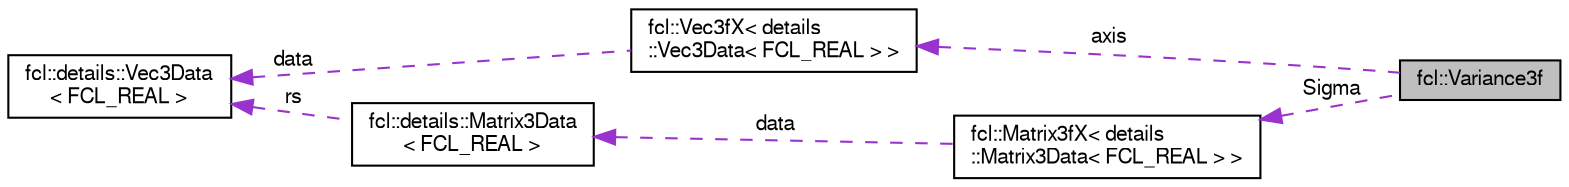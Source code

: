 digraph "fcl::Variance3f"
{
  edge [fontname="FreeSans",fontsize="10",labelfontname="FreeSans",labelfontsize="10"];
  node [fontname="FreeSans",fontsize="10",shape=record];
  rankdir="LR";
  Node1 [label="fcl::Variance3f",height=0.2,width=0.4,color="black", fillcolor="grey75", style="filled" fontcolor="black"];
  Node2 -> Node1 [dir="back",color="darkorchid3",fontsize="10",style="dashed",label=" axis" ,fontname="FreeSans"];
  Node2 [label="fcl::Vec3fX\< details\l::Vec3Data\< FCL_REAL \> \>",height=0.2,width=0.4,color="black", fillcolor="white", style="filled",URL="$a00223.html"];
  Node3 -> Node2 [dir="back",color="darkorchid3",fontsize="10",style="dashed",label=" data" ,fontname="FreeSans"];
  Node3 [label="fcl::details::Vec3Data\l\< FCL_REAL \>",height=0.2,width=0.4,color="black", fillcolor="white", style="filled",URL="$a00222.html"];
  Node4 -> Node1 [dir="back",color="darkorchid3",fontsize="10",style="dashed",label=" Sigma" ,fontname="FreeSans"];
  Node4 [label="fcl::Matrix3fX\< details\l::Matrix3Data\< FCL_REAL \> \>",height=0.2,width=0.4,color="black", fillcolor="white", style="filled",URL="$a00088.html"];
  Node5 -> Node4 [dir="back",color="darkorchid3",fontsize="10",style="dashed",label=" data" ,fontname="FreeSans"];
  Node5 [label="fcl::details::Matrix3Data\l\< FCL_REAL \>",height=0.2,width=0.4,color="black", fillcolor="white", style="filled",URL="$a00087.html"];
  Node3 -> Node5 [dir="back",color="darkorchid3",fontsize="10",style="dashed",label=" rs" ,fontname="FreeSans"];
}
